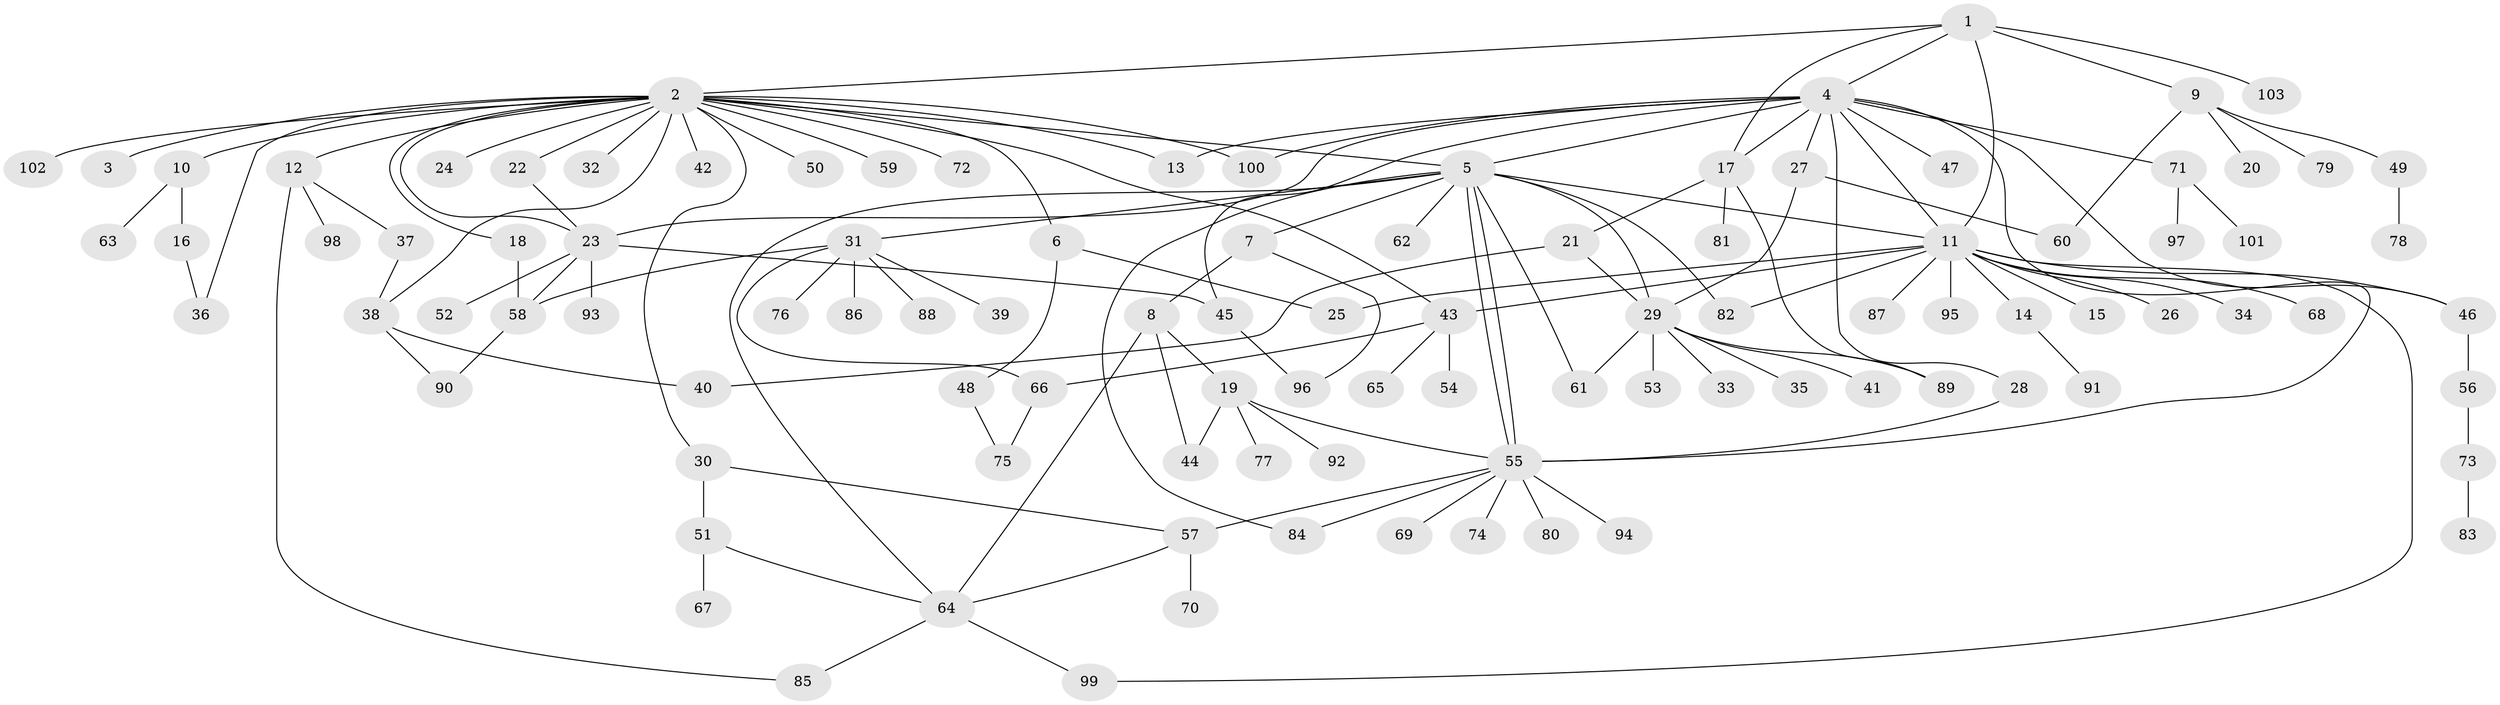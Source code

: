 // coarse degree distribution, {23: 0.013888888888888888, 1: 0.5, 11: 0.013888888888888888, 15: 0.013888888888888888, 3: 0.125, 4: 0.06944444444444445, 10: 0.027777777777777776, 2: 0.18055555555555555, 7: 0.027777777777777776, 5: 0.027777777777777776}
// Generated by graph-tools (version 1.1) at 2025/17/03/04/25 18:17:59]
// undirected, 103 vertices, 141 edges
graph export_dot {
graph [start="1"]
  node [color=gray90,style=filled];
  1;
  2;
  3;
  4;
  5;
  6;
  7;
  8;
  9;
  10;
  11;
  12;
  13;
  14;
  15;
  16;
  17;
  18;
  19;
  20;
  21;
  22;
  23;
  24;
  25;
  26;
  27;
  28;
  29;
  30;
  31;
  32;
  33;
  34;
  35;
  36;
  37;
  38;
  39;
  40;
  41;
  42;
  43;
  44;
  45;
  46;
  47;
  48;
  49;
  50;
  51;
  52;
  53;
  54;
  55;
  56;
  57;
  58;
  59;
  60;
  61;
  62;
  63;
  64;
  65;
  66;
  67;
  68;
  69;
  70;
  71;
  72;
  73;
  74;
  75;
  76;
  77;
  78;
  79;
  80;
  81;
  82;
  83;
  84;
  85;
  86;
  87;
  88;
  89;
  90;
  91;
  92;
  93;
  94;
  95;
  96;
  97;
  98;
  99;
  100;
  101;
  102;
  103;
  1 -- 2;
  1 -- 4;
  1 -- 9;
  1 -- 11;
  1 -- 17;
  1 -- 103;
  2 -- 3;
  2 -- 5;
  2 -- 6;
  2 -- 10;
  2 -- 12;
  2 -- 13;
  2 -- 18;
  2 -- 22;
  2 -- 23;
  2 -- 24;
  2 -- 30;
  2 -- 32;
  2 -- 36;
  2 -- 38;
  2 -- 42;
  2 -- 43;
  2 -- 50;
  2 -- 59;
  2 -- 72;
  2 -- 100;
  2 -- 102;
  4 -- 5;
  4 -- 11;
  4 -- 13;
  4 -- 17;
  4 -- 23;
  4 -- 27;
  4 -- 28;
  4 -- 45;
  4 -- 46;
  4 -- 47;
  4 -- 55;
  4 -- 71;
  4 -- 100;
  5 -- 7;
  5 -- 11;
  5 -- 29;
  5 -- 31;
  5 -- 55;
  5 -- 55;
  5 -- 61;
  5 -- 62;
  5 -- 64;
  5 -- 82;
  5 -- 84;
  6 -- 25;
  6 -- 48;
  7 -- 8;
  7 -- 96;
  8 -- 19;
  8 -- 44;
  8 -- 64;
  9 -- 20;
  9 -- 49;
  9 -- 60;
  9 -- 79;
  10 -- 16;
  10 -- 63;
  11 -- 14;
  11 -- 15;
  11 -- 25;
  11 -- 26;
  11 -- 34;
  11 -- 43;
  11 -- 46;
  11 -- 68;
  11 -- 82;
  11 -- 87;
  11 -- 95;
  11 -- 99;
  12 -- 37;
  12 -- 85;
  12 -- 98;
  14 -- 91;
  16 -- 36;
  17 -- 21;
  17 -- 81;
  17 -- 89;
  18 -- 58;
  19 -- 44;
  19 -- 55;
  19 -- 77;
  19 -- 92;
  21 -- 29;
  21 -- 40;
  22 -- 23;
  23 -- 45;
  23 -- 52;
  23 -- 58;
  23 -- 93;
  27 -- 29;
  27 -- 60;
  28 -- 55;
  29 -- 33;
  29 -- 35;
  29 -- 41;
  29 -- 53;
  29 -- 61;
  29 -- 89;
  30 -- 51;
  30 -- 57;
  31 -- 39;
  31 -- 58;
  31 -- 66;
  31 -- 76;
  31 -- 86;
  31 -- 88;
  37 -- 38;
  38 -- 40;
  38 -- 90;
  43 -- 54;
  43 -- 65;
  43 -- 66;
  45 -- 96;
  46 -- 56;
  48 -- 75;
  49 -- 78;
  51 -- 64;
  51 -- 67;
  55 -- 57;
  55 -- 69;
  55 -- 74;
  55 -- 80;
  55 -- 84;
  55 -- 94;
  56 -- 73;
  57 -- 64;
  57 -- 70;
  58 -- 90;
  64 -- 85;
  64 -- 99;
  66 -- 75;
  71 -- 97;
  71 -- 101;
  73 -- 83;
}
